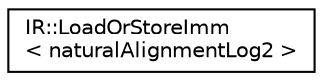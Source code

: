 digraph "Graphical Class Hierarchy"
{
  edge [fontname="Helvetica",fontsize="10",labelfontname="Helvetica",labelfontsize="10"];
  node [fontname="Helvetica",fontsize="10",shape=record];
  rankdir="LR";
  Node0 [label="IR::LoadOrStoreImm\l\< naturalAlignmentLog2 \>",height=0.2,width=0.4,color="black", fillcolor="white", style="filled",URL="$struct_i_r_1_1_load_or_store_imm.html"];
}
